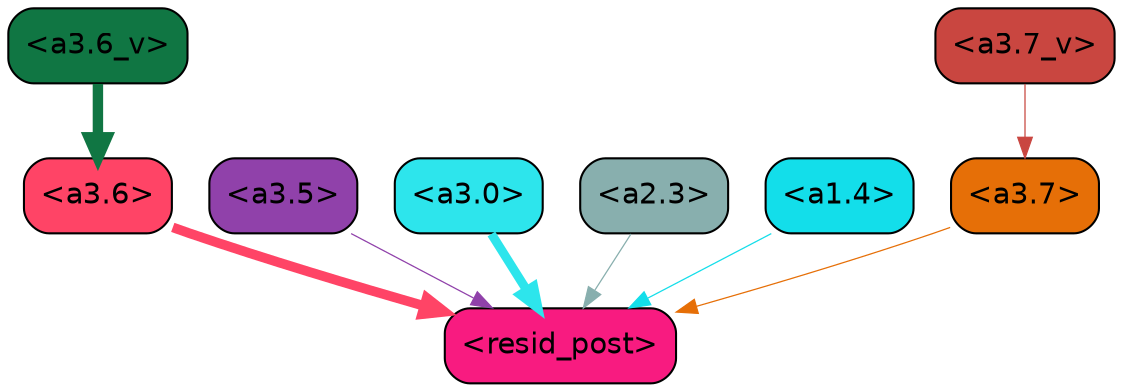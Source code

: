 strict digraph "" {
	graph [bgcolor=transparent,
		layout=dot,
		overlap=false,
		splines=true
	];
	"<a3.7>"	[color=black,
		fillcolor="#e66f07",
		fontname=Helvetica,
		shape=box,
		style="filled, rounded"];
	"<resid_post>"	[color=black,
		fillcolor="#f81b80",
		fontname=Helvetica,
		shape=box,
		style="filled, rounded"];
	"<a3.7>" -> "<resid_post>"	[color="#e66f07",
		penwidth=0.6];
	"<a3.6>"	[color=black,
		fillcolor="#ff4466",
		fontname=Helvetica,
		shape=box,
		style="filled, rounded"];
	"<a3.6>" -> "<resid_post>"	[color="#ff4466",
		penwidth=4.646730065345764];
	"<a3.5>"	[color=black,
		fillcolor="#9041aa",
		fontname=Helvetica,
		shape=box,
		style="filled, rounded"];
	"<a3.5>" -> "<resid_post>"	[color="#9041aa",
		penwidth=0.6];
	"<a3.0>"	[color=black,
		fillcolor="#2de5ec",
		fontname=Helvetica,
		shape=box,
		style="filled, rounded"];
	"<a3.0>" -> "<resid_post>"	[color="#2de5ec",
		penwidth=4.323132634162903];
	"<a2.3>"	[color=black,
		fillcolor="#88afae",
		fontname=Helvetica,
		shape=box,
		style="filled, rounded"];
	"<a2.3>" -> "<resid_post>"	[color="#88afae",
		penwidth=0.6];
	"<a1.4>"	[color=black,
		fillcolor="#13deea",
		fontname=Helvetica,
		shape=box,
		style="filled, rounded"];
	"<a1.4>" -> "<resid_post>"	[color="#13deea",
		penwidth=0.6];
	"<a3.7_v>"	[color=black,
		fillcolor="#c94640",
		fontname=Helvetica,
		shape=box,
		style="filled, rounded"];
	"<a3.7_v>" -> "<a3.7>"	[color="#c94640",
		penwidth=0.6];
	"<a3.6_v>"	[color=black,
		fillcolor="#107643",
		fontname=Helvetica,
		shape=box,
		style="filled, rounded"];
	"<a3.6_v>" -> "<a3.6>"	[color="#107643",
		penwidth=5.002329230308533];
}
